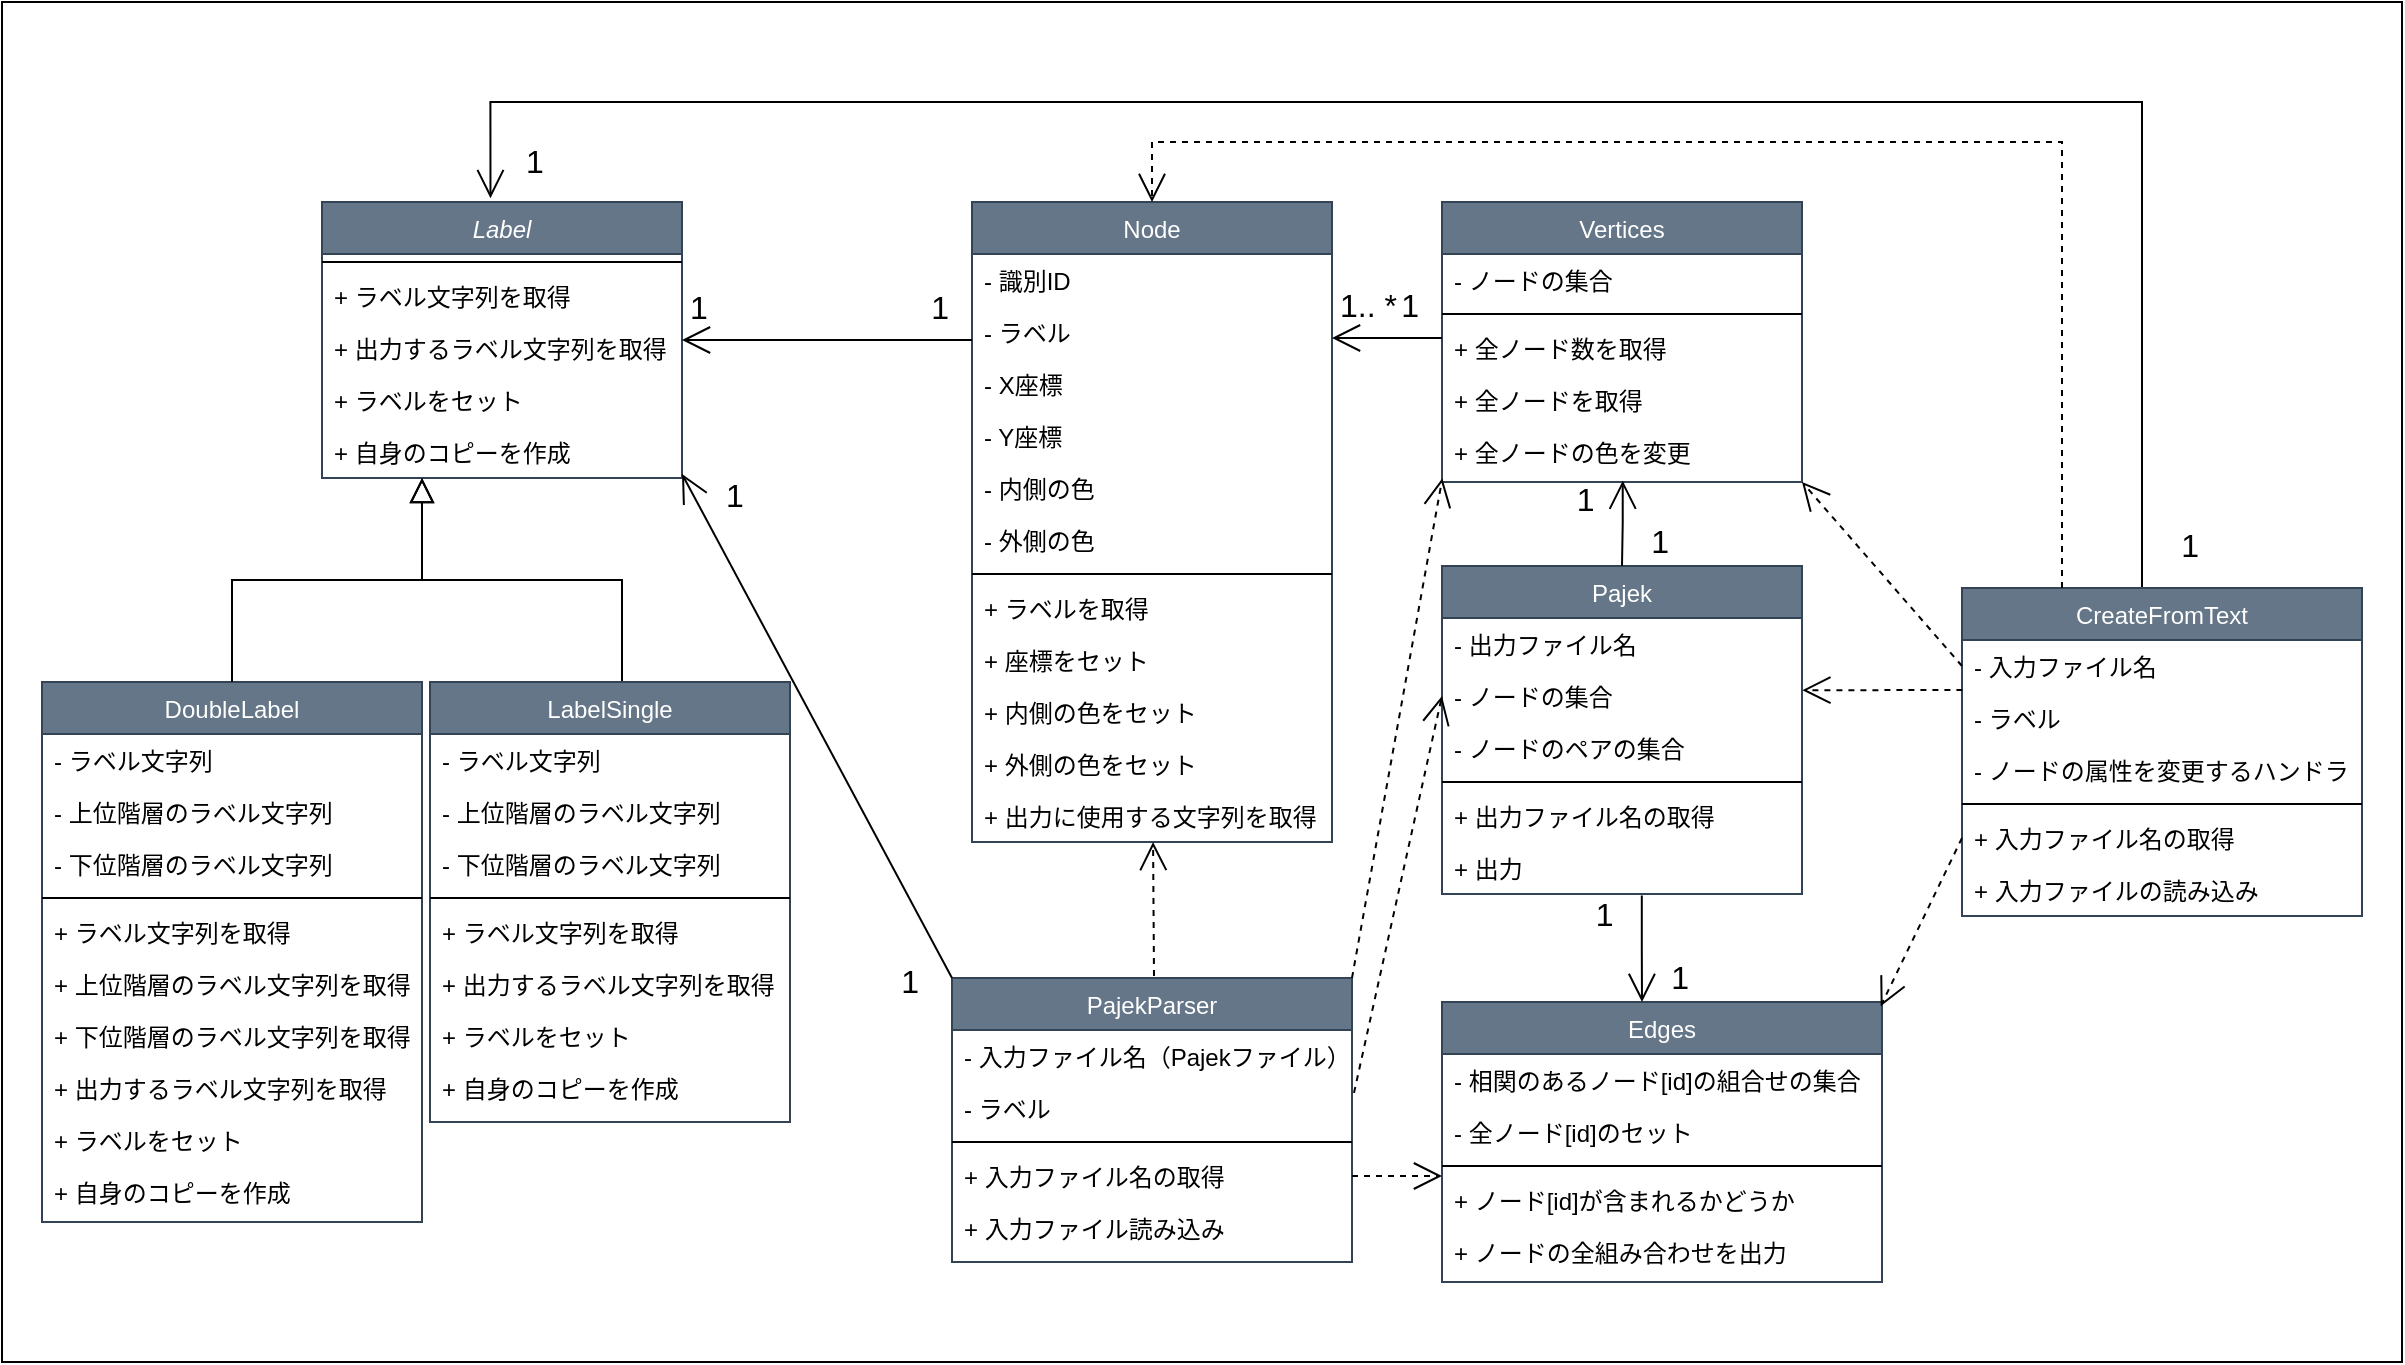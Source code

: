 <mxfile version="14.2.4" type="device"><diagram id="C5RBs43oDa-KdzZeNtuy" name="Page-1"><mxGraphModel dx="1673" dy="867" grid="1" gridSize="10" guides="1" tooltips="1" connect="1" arrows="1" fold="1" page="1" pageScale="1" pageWidth="827" pageHeight="1169" math="0" shadow="0"><root><mxCell id="WIyWlLk6GJQsqaUBKTNV-0"/><mxCell id="WIyWlLk6GJQsqaUBKTNV-1" parent="WIyWlLk6GJQsqaUBKTNV-0"/><mxCell id="biRDAmwZl8AXVW2pVIGv-8" value="" style="rounded=0;whiteSpace=wrap;html=1;fontSize=16;" vertex="1" parent="WIyWlLk6GJQsqaUBKTNV-1"><mxGeometry x="60" y="20" width="1200" height="680" as="geometry"/></mxCell><mxCell id="zkfFHV4jXpPFQw0GAbJ--0" value="Label" style="swimlane;fontStyle=2;align=center;verticalAlign=top;childLayout=stackLayout;horizontal=1;startSize=26;horizontalStack=0;resizeParent=1;resizeLast=0;collapsible=1;marginBottom=0;rounded=0;shadow=0;strokeWidth=1;fillColor=#647687;strokeColor=#314354;fontColor=#ffffff;" parent="WIyWlLk6GJQsqaUBKTNV-1" vertex="1"><mxGeometry x="220" y="120" width="180" height="138" as="geometry"><mxRectangle x="220" y="120" width="160" height="26" as="alternateBounds"/></mxGeometry></mxCell><mxCell id="zkfFHV4jXpPFQw0GAbJ--4" value="" style="line;html=1;strokeWidth=1;align=left;verticalAlign=middle;spacingTop=-1;spacingLeft=3;spacingRight=3;rotatable=0;labelPosition=right;points=[];portConstraint=eastwest;" parent="zkfFHV4jXpPFQw0GAbJ--0" vertex="1"><mxGeometry y="26" width="180" height="8" as="geometry"/></mxCell><mxCell id="zkfFHV4jXpPFQw0GAbJ--5" value="+ ラベル文字列を取得" style="text;align=left;verticalAlign=top;spacingLeft=4;spacingRight=4;overflow=hidden;rotatable=0;points=[[0,0.5],[1,0.5]];portConstraint=eastwest;" parent="zkfFHV4jXpPFQw0GAbJ--0" vertex="1"><mxGeometry y="34" width="180" height="26" as="geometry"/></mxCell><mxCell id="7gwbcBif1Pqya8U7n2Mp-0" value="+ 出力するラベル文字列を取得" style="text;align=left;verticalAlign=top;spacingLeft=4;spacingRight=4;overflow=hidden;rotatable=0;points=[[0,0.5],[1,0.5]];portConstraint=eastwest;" parent="zkfFHV4jXpPFQw0GAbJ--0" vertex="1"><mxGeometry y="60" width="180" height="26" as="geometry"/></mxCell><mxCell id="7gwbcBif1Pqya8U7n2Mp-5" value="+ ラベルをセット" style="text;align=left;verticalAlign=top;spacingLeft=4;spacingRight=4;overflow=hidden;rotatable=0;points=[[0,0.5],[1,0.5]];portConstraint=eastwest;" parent="zkfFHV4jXpPFQw0GAbJ--0" vertex="1"><mxGeometry y="86" width="180" height="26" as="geometry"/></mxCell><mxCell id="7gwbcBif1Pqya8U7n2Mp-6" value="+ 自身のコピーを作成" style="text;align=left;verticalAlign=top;spacingLeft=4;spacingRight=4;overflow=hidden;rotatable=0;points=[[0,0.5],[1,0.5]];portConstraint=eastwest;" parent="zkfFHV4jXpPFQw0GAbJ--0" vertex="1"><mxGeometry y="112" width="180" height="26" as="geometry"/></mxCell><mxCell id="zkfFHV4jXpPFQw0GAbJ--6" value="DoubleLabel" style="swimlane;fontStyle=0;align=center;verticalAlign=top;childLayout=stackLayout;horizontal=1;startSize=26;horizontalStack=0;resizeParent=1;resizeLast=0;collapsible=1;marginBottom=0;rounded=0;shadow=0;strokeWidth=1;fillColor=#647687;strokeColor=#314354;fontColor=#ffffff;" parent="WIyWlLk6GJQsqaUBKTNV-1" vertex="1"><mxGeometry x="80" y="360" width="190" height="270" as="geometry"><mxRectangle x="130" y="380" width="160" height="26" as="alternateBounds"/></mxGeometry></mxCell><mxCell id="zkfFHV4jXpPFQw0GAbJ--7" value="- ラベル文字列" style="text;align=left;verticalAlign=top;spacingLeft=4;spacingRight=4;overflow=hidden;rotatable=0;points=[[0,0.5],[1,0.5]];portConstraint=eastwest;" parent="zkfFHV4jXpPFQw0GAbJ--6" vertex="1"><mxGeometry y="26" width="190" height="26" as="geometry"/></mxCell><mxCell id="zkfFHV4jXpPFQw0GAbJ--8" value="- 上位階層のラベル文字列" style="text;align=left;verticalAlign=top;spacingLeft=4;spacingRight=4;overflow=hidden;rotatable=0;points=[[0,0.5],[1,0.5]];portConstraint=eastwest;rounded=0;shadow=0;html=0;" parent="zkfFHV4jXpPFQw0GAbJ--6" vertex="1"><mxGeometry y="52" width="190" height="26" as="geometry"/></mxCell><mxCell id="7gwbcBif1Pqya8U7n2Mp-7" value="- 下位階層のラベル文字列" style="text;align=left;verticalAlign=top;spacingLeft=4;spacingRight=4;overflow=hidden;rotatable=0;points=[[0,0.5],[1,0.5]];portConstraint=eastwest;rounded=0;shadow=0;html=0;" parent="zkfFHV4jXpPFQw0GAbJ--6" vertex="1"><mxGeometry y="78" width="190" height="26" as="geometry"/></mxCell><mxCell id="zkfFHV4jXpPFQw0GAbJ--9" value="" style="line;html=1;strokeWidth=1;align=left;verticalAlign=middle;spacingTop=-1;spacingLeft=3;spacingRight=3;rotatable=0;labelPosition=right;points=[];portConstraint=eastwest;" parent="zkfFHV4jXpPFQw0GAbJ--6" vertex="1"><mxGeometry y="104" width="190" height="8" as="geometry"/></mxCell><mxCell id="7gwbcBif1Pqya8U7n2Mp-18" value="+ ラベル文字列を取得" style="text;align=left;verticalAlign=top;spacingLeft=4;spacingRight=4;overflow=hidden;rotatable=0;points=[[0,0.5],[1,0.5]];portConstraint=eastwest;" parent="zkfFHV4jXpPFQw0GAbJ--6" vertex="1"><mxGeometry y="112" width="190" height="26" as="geometry"/></mxCell><mxCell id="zkfFHV4jXpPFQw0GAbJ--11" value="+ 上位階層のラベル文字列を取得" style="text;align=left;verticalAlign=top;spacingLeft=4;spacingRight=4;overflow=hidden;rotatable=0;points=[[0,0.5],[1,0.5]];portConstraint=eastwest;" parent="zkfFHV4jXpPFQw0GAbJ--6" vertex="1"><mxGeometry y="138" width="190" height="26" as="geometry"/></mxCell><mxCell id="7gwbcBif1Pqya8U7n2Mp-8" value="+ 下位階層のラベル文字列を取得" style="text;align=left;verticalAlign=top;spacingLeft=4;spacingRight=4;overflow=hidden;rotatable=0;points=[[0,0.5],[1,0.5]];portConstraint=eastwest;" parent="zkfFHV4jXpPFQw0GAbJ--6" vertex="1"><mxGeometry y="164" width="190" height="26" as="geometry"/></mxCell><mxCell id="7gwbcBif1Pqya8U7n2Mp-17" value="+ 出力するラベル文字列を取得" style="text;align=left;verticalAlign=top;spacingLeft=4;spacingRight=4;overflow=hidden;rotatable=0;points=[[0,0.5],[1,0.5]];portConstraint=eastwest;" parent="zkfFHV4jXpPFQw0GAbJ--6" vertex="1"><mxGeometry y="190" width="190" height="26" as="geometry"/></mxCell><mxCell id="7gwbcBif1Pqya8U7n2Mp-19" value="+ ラベルをセット" style="text;align=left;verticalAlign=top;spacingLeft=4;spacingRight=4;overflow=hidden;rotatable=0;points=[[0,0.5],[1,0.5]];portConstraint=eastwest;" parent="zkfFHV4jXpPFQw0GAbJ--6" vertex="1"><mxGeometry y="216" width="190" height="26" as="geometry"/></mxCell><mxCell id="7gwbcBif1Pqya8U7n2Mp-20" value="+ 自身のコピーを作成" style="text;align=left;verticalAlign=top;spacingLeft=4;spacingRight=4;overflow=hidden;rotatable=0;points=[[0,0.5],[1,0.5]];portConstraint=eastwest;" parent="zkfFHV4jXpPFQw0GAbJ--6" vertex="1"><mxGeometry y="242" width="190" height="26" as="geometry"/></mxCell><mxCell id="zkfFHV4jXpPFQw0GAbJ--12" value="" style="endArrow=block;endSize=10;endFill=0;shadow=0;strokeWidth=1;rounded=0;edgeStyle=elbowEdgeStyle;elbow=vertical;" parent="WIyWlLk6GJQsqaUBKTNV-1" source="zkfFHV4jXpPFQw0GAbJ--6" edge="1"><mxGeometry width="160" relative="1" as="geometry"><mxPoint x="160" y="203" as="sourcePoint"/><mxPoint x="270" y="258" as="targetPoint"/></mxGeometry></mxCell><mxCell id="zkfFHV4jXpPFQw0GAbJ--16" value="" style="endArrow=block;endSize=10;endFill=0;shadow=0;strokeWidth=1;rounded=0;edgeStyle=elbowEdgeStyle;elbow=vertical;" parent="WIyWlLk6GJQsqaUBKTNV-1" edge="1"><mxGeometry width="160" relative="1" as="geometry"><mxPoint x="370" y="360" as="sourcePoint"/><mxPoint x="270" y="258" as="targetPoint"/></mxGeometry></mxCell><mxCell id="zkfFHV4jXpPFQw0GAbJ--17" value="Node" style="swimlane;fontStyle=0;align=center;verticalAlign=top;childLayout=stackLayout;horizontal=1;startSize=26;horizontalStack=0;resizeParent=1;resizeLast=0;collapsible=1;marginBottom=0;rounded=0;shadow=0;strokeWidth=1;fillColor=#647687;strokeColor=#314354;fontColor=#ffffff;" parent="WIyWlLk6GJQsqaUBKTNV-1" vertex="1"><mxGeometry x="545" y="120" width="180" height="320" as="geometry"><mxRectangle x="550" y="140" width="160" height="26" as="alternateBounds"/></mxGeometry></mxCell><mxCell id="zkfFHV4jXpPFQw0GAbJ--18" value="- 識別ID" style="text;align=left;verticalAlign=top;spacingLeft=4;spacingRight=4;overflow=hidden;rotatable=0;points=[[0,0.5],[1,0.5]];portConstraint=eastwest;" parent="zkfFHV4jXpPFQw0GAbJ--17" vertex="1"><mxGeometry y="26" width="180" height="26" as="geometry"/></mxCell><mxCell id="zkfFHV4jXpPFQw0GAbJ--19" value="- ラベル" style="text;align=left;verticalAlign=top;spacingLeft=4;spacingRight=4;overflow=hidden;rotatable=0;points=[[0,0.5],[1,0.5]];portConstraint=eastwest;rounded=0;shadow=0;html=0;" parent="zkfFHV4jXpPFQw0GAbJ--17" vertex="1"><mxGeometry y="52" width="180" height="26" as="geometry"/></mxCell><mxCell id="zkfFHV4jXpPFQw0GAbJ--20" value="- X座標" style="text;align=left;verticalAlign=top;spacingLeft=4;spacingRight=4;overflow=hidden;rotatable=0;points=[[0,0.5],[1,0.5]];portConstraint=eastwest;rounded=0;shadow=0;html=0;" parent="zkfFHV4jXpPFQw0GAbJ--17" vertex="1"><mxGeometry y="78" width="180" height="26" as="geometry"/></mxCell><mxCell id="zkfFHV4jXpPFQw0GAbJ--21" value="- Y座標" style="text;align=left;verticalAlign=top;spacingLeft=4;spacingRight=4;overflow=hidden;rotatable=0;points=[[0,0.5],[1,0.5]];portConstraint=eastwest;rounded=0;shadow=0;html=0;" parent="zkfFHV4jXpPFQw0GAbJ--17" vertex="1"><mxGeometry y="104" width="180" height="26" as="geometry"/></mxCell><mxCell id="zkfFHV4jXpPFQw0GAbJ--22" value="- 内側の色" style="text;align=left;verticalAlign=top;spacingLeft=4;spacingRight=4;overflow=hidden;rotatable=0;points=[[0,0.5],[1,0.5]];portConstraint=eastwest;rounded=0;shadow=0;html=0;" parent="zkfFHV4jXpPFQw0GAbJ--17" vertex="1"><mxGeometry y="130" width="180" height="26" as="geometry"/></mxCell><mxCell id="zkfFHV4jXpPFQw0GAbJ--24" value="- 外側の色" style="text;align=left;verticalAlign=top;spacingLeft=4;spacingRight=4;overflow=hidden;rotatable=0;points=[[0,0.5],[1,0.5]];portConstraint=eastwest;" parent="zkfFHV4jXpPFQw0GAbJ--17" vertex="1"><mxGeometry y="156" width="180" height="26" as="geometry"/></mxCell><mxCell id="zkfFHV4jXpPFQw0GAbJ--23" value="" style="line;html=1;strokeWidth=1;align=left;verticalAlign=middle;spacingTop=-1;spacingLeft=3;spacingRight=3;rotatable=0;labelPosition=right;points=[];portConstraint=eastwest;" parent="zkfFHV4jXpPFQw0GAbJ--17" vertex="1"><mxGeometry y="182" width="180" height="8" as="geometry"/></mxCell><mxCell id="7gwbcBif1Pqya8U7n2Mp-33" value="+ ラベルを取得" style="text;align=left;verticalAlign=top;spacingLeft=4;spacingRight=4;overflow=hidden;rotatable=0;points=[[0,0.5],[1,0.5]];portConstraint=eastwest;rounded=0;shadow=0;html=0;" parent="zkfFHV4jXpPFQw0GAbJ--17" vertex="1"><mxGeometry y="190" width="180" height="26" as="geometry"/></mxCell><mxCell id="zkfFHV4jXpPFQw0GAbJ--25" value="+ 座標をセット" style="text;align=left;verticalAlign=top;spacingLeft=4;spacingRight=4;overflow=hidden;rotatable=0;points=[[0,0.5],[1,0.5]];portConstraint=eastwest;" parent="zkfFHV4jXpPFQw0GAbJ--17" vertex="1"><mxGeometry y="216" width="180" height="26" as="geometry"/></mxCell><mxCell id="7gwbcBif1Pqya8U7n2Mp-34" value="+ 内側の色をセット" style="text;align=left;verticalAlign=top;spacingLeft=4;spacingRight=4;overflow=hidden;rotatable=0;points=[[0,0.5],[1,0.5]];portConstraint=eastwest;" parent="zkfFHV4jXpPFQw0GAbJ--17" vertex="1"><mxGeometry y="242" width="180" height="26" as="geometry"/></mxCell><mxCell id="7gwbcBif1Pqya8U7n2Mp-36" value="+ 外側の色をセット" style="text;align=left;verticalAlign=top;spacingLeft=4;spacingRight=4;overflow=hidden;rotatable=0;points=[[0,0.5],[1,0.5]];portConstraint=eastwest;" parent="zkfFHV4jXpPFQw0GAbJ--17" vertex="1"><mxGeometry y="268" width="180" height="26" as="geometry"/></mxCell><mxCell id="7gwbcBif1Pqya8U7n2Mp-37" value="+ 出力に使用する文字列を取得" style="text;align=left;verticalAlign=top;spacingLeft=4;spacingRight=4;overflow=hidden;rotatable=0;points=[[0,0.5],[1,0.5]];portConstraint=eastwest;" parent="zkfFHV4jXpPFQw0GAbJ--17" vertex="1"><mxGeometry y="294" width="180" height="26" as="geometry"/></mxCell><mxCell id="zkfFHV4jXpPFQw0GAbJ--26" value="" style="endArrow=none;shadow=0;strokeWidth=1;rounded=0;endFill=0;edgeStyle=elbowEdgeStyle;elbow=vertical;startArrow=open;startFill=0;endSize=12;startSize=12;" parent="WIyWlLk6GJQsqaUBKTNV-1" source="zkfFHV4jXpPFQw0GAbJ--0" target="zkfFHV4jXpPFQw0GAbJ--17" edge="1"><mxGeometry x="0.5" y="41" relative="1" as="geometry"><mxPoint x="380" y="192" as="sourcePoint"/><mxPoint x="540" y="192" as="targetPoint"/><mxPoint x="-40" y="32" as="offset"/></mxGeometry></mxCell><mxCell id="zkfFHV4jXpPFQw0GAbJ--27" value="1" style="resizable=0;align=left;verticalAlign=bottom;labelBackgroundColor=none;fontSize=16;" parent="zkfFHV4jXpPFQw0GAbJ--26" connectable="0" vertex="1"><mxGeometry x="-1" relative="1" as="geometry"><mxPoint x="2" y="-6" as="offset"/></mxGeometry></mxCell><mxCell id="zkfFHV4jXpPFQw0GAbJ--28" value="1" style="resizable=0;align=right;verticalAlign=bottom;labelBackgroundColor=none;fontSize=16;" parent="zkfFHV4jXpPFQw0GAbJ--26" connectable="0" vertex="1"><mxGeometry x="1" relative="1" as="geometry"><mxPoint x="-10" y="-6" as="offset"/></mxGeometry></mxCell><mxCell id="7gwbcBif1Pqya8U7n2Mp-21" value="LabelSingle" style="swimlane;fontStyle=0;align=center;verticalAlign=top;childLayout=stackLayout;horizontal=1;startSize=26;horizontalStack=0;resizeParent=1;resizeLast=0;collapsible=1;marginBottom=0;rounded=0;shadow=0;strokeWidth=1;fillColor=#647687;strokeColor=#314354;fontColor=#ffffff;" parent="WIyWlLk6GJQsqaUBKTNV-1" vertex="1"><mxGeometry x="274" y="360" width="180" height="220" as="geometry"><mxRectangle x="130" y="380" width="160" height="26" as="alternateBounds"/></mxGeometry></mxCell><mxCell id="7gwbcBif1Pqya8U7n2Mp-22" value="- ラベル文字列" style="text;align=left;verticalAlign=top;spacingLeft=4;spacingRight=4;overflow=hidden;rotatable=0;points=[[0,0.5],[1,0.5]];portConstraint=eastwest;" parent="7gwbcBif1Pqya8U7n2Mp-21" vertex="1"><mxGeometry y="26" width="180" height="26" as="geometry"/></mxCell><mxCell id="7gwbcBif1Pqya8U7n2Mp-23" value="- 上位階層のラベル文字列" style="text;align=left;verticalAlign=top;spacingLeft=4;spacingRight=4;overflow=hidden;rotatable=0;points=[[0,0.5],[1,0.5]];portConstraint=eastwest;rounded=0;shadow=0;html=0;" parent="7gwbcBif1Pqya8U7n2Mp-21" vertex="1"><mxGeometry y="52" width="180" height="26" as="geometry"/></mxCell><mxCell id="7gwbcBif1Pqya8U7n2Mp-24" value="- 下位階層のラベル文字列" style="text;align=left;verticalAlign=top;spacingLeft=4;spacingRight=4;overflow=hidden;rotatable=0;points=[[0,0.5],[1,0.5]];portConstraint=eastwest;rounded=0;shadow=0;html=0;" parent="7gwbcBif1Pqya8U7n2Mp-21" vertex="1"><mxGeometry y="78" width="180" height="26" as="geometry"/></mxCell><mxCell id="7gwbcBif1Pqya8U7n2Mp-25" value="" style="line;html=1;strokeWidth=1;align=left;verticalAlign=middle;spacingTop=-1;spacingLeft=3;spacingRight=3;rotatable=0;labelPosition=right;points=[];portConstraint=eastwest;" parent="7gwbcBif1Pqya8U7n2Mp-21" vertex="1"><mxGeometry y="104" width="180" height="8" as="geometry"/></mxCell><mxCell id="7gwbcBif1Pqya8U7n2Mp-27" value="+ ラベル文字列を取得" style="text;align=left;verticalAlign=top;spacingLeft=4;spacingRight=4;overflow=hidden;rotatable=0;points=[[0,0.5],[1,0.5]];portConstraint=eastwest;" parent="7gwbcBif1Pqya8U7n2Mp-21" vertex="1"><mxGeometry y="112" width="180" height="26" as="geometry"/></mxCell><mxCell id="7gwbcBif1Pqya8U7n2Mp-30" value="+ 出力するラベル文字列を取得" style="text;align=left;verticalAlign=top;spacingLeft=4;spacingRight=4;overflow=hidden;rotatable=0;points=[[0,0.5],[1,0.5]];portConstraint=eastwest;" parent="7gwbcBif1Pqya8U7n2Mp-21" vertex="1"><mxGeometry y="138" width="180" height="26" as="geometry"/></mxCell><mxCell id="7gwbcBif1Pqya8U7n2Mp-31" value="+ ラベルをセット" style="text;align=left;verticalAlign=top;spacingLeft=4;spacingRight=4;overflow=hidden;rotatable=0;points=[[0,0.5],[1,0.5]];portConstraint=eastwest;" parent="7gwbcBif1Pqya8U7n2Mp-21" vertex="1"><mxGeometry y="164" width="180" height="26" as="geometry"/></mxCell><mxCell id="7gwbcBif1Pqya8U7n2Mp-32" value="+ 自身のコピーを作成" style="text;align=left;verticalAlign=top;spacingLeft=4;spacingRight=4;overflow=hidden;rotatable=0;points=[[0,0.5],[1,0.5]];portConstraint=eastwest;" parent="7gwbcBif1Pqya8U7n2Mp-21" vertex="1"><mxGeometry y="190" width="180" height="26" as="geometry"/></mxCell><mxCell id="7gwbcBif1Pqya8U7n2Mp-38" value="Vertices" style="swimlane;fontStyle=0;align=center;verticalAlign=top;childLayout=stackLayout;horizontal=1;startSize=26;horizontalStack=0;resizeParent=1;resizeLast=0;collapsible=1;marginBottom=0;rounded=0;shadow=0;strokeWidth=1;fillColor=#647687;strokeColor=#314354;fontColor=#ffffff;" parent="WIyWlLk6GJQsqaUBKTNV-1" vertex="1"><mxGeometry x="780" y="120" width="180" height="140" as="geometry"><mxRectangle x="130" y="380" width="160" height="26" as="alternateBounds"/></mxGeometry></mxCell><mxCell id="7gwbcBif1Pqya8U7n2Mp-39" value="- ノードの集合" style="text;align=left;verticalAlign=top;spacingLeft=4;spacingRight=4;overflow=hidden;rotatable=0;points=[[0,0.5],[1,0.5]];portConstraint=eastwest;" parent="7gwbcBif1Pqya8U7n2Mp-38" vertex="1"><mxGeometry y="26" width="180" height="26" as="geometry"/></mxCell><mxCell id="7gwbcBif1Pqya8U7n2Mp-42" value="" style="line;html=1;strokeWidth=1;align=left;verticalAlign=middle;spacingTop=-1;spacingLeft=3;spacingRight=3;rotatable=0;labelPosition=right;points=[];portConstraint=eastwest;" parent="7gwbcBif1Pqya8U7n2Mp-38" vertex="1"><mxGeometry y="52" width="180" height="8" as="geometry"/></mxCell><mxCell id="7gwbcBif1Pqya8U7n2Mp-44" value="+ 全ノード数を取得" style="text;align=left;verticalAlign=top;spacingLeft=4;spacingRight=4;overflow=hidden;rotatable=0;points=[[0,0.5],[1,0.5]];portConstraint=eastwest;" parent="7gwbcBif1Pqya8U7n2Mp-38" vertex="1"><mxGeometry y="60" width="180" height="26" as="geometry"/></mxCell><mxCell id="7gwbcBif1Pqya8U7n2Mp-45" value="+ 全ノードを取得" style="text;align=left;verticalAlign=top;spacingLeft=4;spacingRight=4;overflow=hidden;rotatable=0;points=[[0,0.5],[1,0.5]];portConstraint=eastwest;" parent="7gwbcBif1Pqya8U7n2Mp-38" vertex="1"><mxGeometry y="86" width="180" height="26" as="geometry"/></mxCell><mxCell id="7gwbcBif1Pqya8U7n2Mp-46" value="+ 全ノードの色を変更" style="text;align=left;verticalAlign=top;spacingLeft=4;spacingRight=4;overflow=hidden;rotatable=0;points=[[0,0.5],[1,0.5]];portConstraint=eastwest;" parent="7gwbcBif1Pqya8U7n2Mp-38" vertex="1"><mxGeometry y="112" width="180" height="28" as="geometry"/></mxCell><mxCell id="7gwbcBif1Pqya8U7n2Mp-48" value="" style="endArrow=none;shadow=0;strokeWidth=1;rounded=0;endFill=0;edgeStyle=elbowEdgeStyle;elbow=vertical;startArrow=open;startFill=0;endSize=12;startSize=12;" parent="WIyWlLk6GJQsqaUBKTNV-1" source="zkfFHV4jXpPFQw0GAbJ--19" edge="1"><mxGeometry x="0.5" y="41" relative="1" as="geometry"><mxPoint x="680.0" y="188.408" as="sourcePoint"/><mxPoint x="780" y="188" as="targetPoint"/><mxPoint x="-40" y="32" as="offset"/></mxGeometry></mxCell><mxCell id="7gwbcBif1Pqya8U7n2Mp-49" value="1.. *" style="resizable=0;align=left;verticalAlign=bottom;labelBackgroundColor=none;fontSize=16;" parent="7gwbcBif1Pqya8U7n2Mp-48" connectable="0" vertex="1"><mxGeometry x="-1" relative="1" as="geometry"><mxPoint x="2" y="-6" as="offset"/></mxGeometry></mxCell><mxCell id="7gwbcBif1Pqya8U7n2Mp-50" value="1" style="resizable=0;align=right;verticalAlign=bottom;labelBackgroundColor=none;fontSize=16;" parent="7gwbcBif1Pqya8U7n2Mp-48" connectable="0" vertex="1"><mxGeometry x="1" relative="1" as="geometry"><mxPoint x="-10" y="-6" as="offset"/></mxGeometry></mxCell><mxCell id="7gwbcBif1Pqya8U7n2Mp-51" value="Edges" style="swimlane;fontStyle=0;align=center;verticalAlign=top;childLayout=stackLayout;horizontal=1;startSize=26;horizontalStack=0;resizeParent=1;resizeLast=0;collapsible=1;marginBottom=0;rounded=0;shadow=0;strokeWidth=1;fillColor=#647687;strokeColor=#314354;fontColor=#ffffff;" parent="WIyWlLk6GJQsqaUBKTNV-1" vertex="1"><mxGeometry x="780" y="520" width="220" height="140" as="geometry"><mxRectangle x="130" y="380" width="160" height="26" as="alternateBounds"/></mxGeometry></mxCell><mxCell id="7gwbcBif1Pqya8U7n2Mp-52" value="- 相関のあるノード[id]の組合せの集合" style="text;align=left;verticalAlign=top;spacingLeft=4;spacingRight=4;overflow=hidden;rotatable=0;points=[[0,0.5],[1,0.5]];portConstraint=eastwest;" parent="7gwbcBif1Pqya8U7n2Mp-51" vertex="1"><mxGeometry y="26" width="220" height="26" as="geometry"/></mxCell><mxCell id="7gwbcBif1Pqya8U7n2Mp-54" value="- 全ノード[id]のセット" style="text;align=left;verticalAlign=top;spacingLeft=4;spacingRight=4;overflow=hidden;rotatable=0;points=[[0,0.5],[1,0.5]];portConstraint=eastwest;rounded=0;shadow=0;html=0;" parent="7gwbcBif1Pqya8U7n2Mp-51" vertex="1"><mxGeometry y="52" width="220" height="26" as="geometry"/></mxCell><mxCell id="7gwbcBif1Pqya8U7n2Mp-55" value="" style="line;html=1;strokeWidth=1;align=left;verticalAlign=middle;spacingTop=-1;spacingLeft=3;spacingRight=3;rotatable=0;labelPosition=right;points=[];portConstraint=eastwest;" parent="7gwbcBif1Pqya8U7n2Mp-51" vertex="1"><mxGeometry y="78" width="220" height="8" as="geometry"/></mxCell><mxCell id="7gwbcBif1Pqya8U7n2Mp-58" value="+ ノード[id]が含まれるかどうか" style="text;align=left;verticalAlign=top;spacingLeft=4;spacingRight=4;overflow=hidden;rotatable=0;points=[[0,0.5],[1,0.5]];portConstraint=eastwest;" parent="7gwbcBif1Pqya8U7n2Mp-51" vertex="1"><mxGeometry y="86" width="220" height="26" as="geometry"/></mxCell><mxCell id="7gwbcBif1Pqya8U7n2Mp-57" value="+ ノードの全組み合わせを出力" style="text;align=left;verticalAlign=top;spacingLeft=4;spacingRight=4;overflow=hidden;rotatable=0;points=[[0,0.5],[1,0.5]];portConstraint=eastwest;" parent="7gwbcBif1Pqya8U7n2Mp-51" vertex="1"><mxGeometry y="112" width="220" height="26" as="geometry"/></mxCell><mxCell id="7gwbcBif1Pqya8U7n2Mp-61" value="Pajek" style="swimlane;fontStyle=0;align=center;verticalAlign=top;childLayout=stackLayout;horizontal=1;startSize=26;horizontalStack=0;resizeParent=1;resizeLast=0;collapsible=1;marginBottom=0;rounded=0;shadow=0;strokeWidth=1;fillColor=#647687;strokeColor=#314354;fontColor=#ffffff;" parent="WIyWlLk6GJQsqaUBKTNV-1" vertex="1"><mxGeometry x="780" y="302" width="180" height="164" as="geometry"><mxRectangle x="130" y="380" width="160" height="26" as="alternateBounds"/></mxGeometry></mxCell><mxCell id="7gwbcBif1Pqya8U7n2Mp-62" value="- 出力ファイル名" style="text;align=left;verticalAlign=top;spacingLeft=4;spacingRight=4;overflow=hidden;rotatable=0;points=[[0,0.5],[1,0.5]];portConstraint=eastwest;" parent="7gwbcBif1Pqya8U7n2Mp-61" vertex="1"><mxGeometry y="26" width="180" height="26" as="geometry"/></mxCell><mxCell id="7gwbcBif1Pqya8U7n2Mp-63" value="- ノードの集合" style="text;align=left;verticalAlign=top;spacingLeft=4;spacingRight=4;overflow=hidden;rotatable=0;points=[[0,0.5],[1,0.5]];portConstraint=eastwest;rounded=0;shadow=0;html=0;" parent="7gwbcBif1Pqya8U7n2Mp-61" vertex="1"><mxGeometry y="52" width="180" height="26" as="geometry"/></mxCell><mxCell id="7gwbcBif1Pqya8U7n2Mp-68" value="- ノードのペアの集合" style="text;align=left;verticalAlign=top;spacingLeft=4;spacingRight=4;overflow=hidden;rotatable=0;points=[[0,0.5],[1,0.5]];portConstraint=eastwest;rounded=0;shadow=0;html=0;" parent="7gwbcBif1Pqya8U7n2Mp-61" vertex="1"><mxGeometry y="78" width="180" height="26" as="geometry"/></mxCell><mxCell id="7gwbcBif1Pqya8U7n2Mp-64" value="" style="line;html=1;strokeWidth=1;align=left;verticalAlign=middle;spacingTop=-1;spacingLeft=3;spacingRight=3;rotatable=0;labelPosition=right;points=[];portConstraint=eastwest;" parent="7gwbcBif1Pqya8U7n2Mp-61" vertex="1"><mxGeometry y="104" width="180" height="8" as="geometry"/></mxCell><mxCell id="7gwbcBif1Pqya8U7n2Mp-65" value="+ 出力ファイル名の取得" style="text;align=left;verticalAlign=top;spacingLeft=4;spacingRight=4;overflow=hidden;rotatable=0;points=[[0,0.5],[1,0.5]];portConstraint=eastwest;" parent="7gwbcBif1Pqya8U7n2Mp-61" vertex="1"><mxGeometry y="112" width="180" height="26" as="geometry"/></mxCell><mxCell id="7gwbcBif1Pqya8U7n2Mp-66" value="+ 出力" style="text;align=left;verticalAlign=top;spacingLeft=4;spacingRight=4;overflow=hidden;rotatable=0;points=[[0,0.5],[1,0.5]];portConstraint=eastwest;" parent="7gwbcBif1Pqya8U7n2Mp-61" vertex="1"><mxGeometry y="138" width="180" height="26" as="geometry"/></mxCell><mxCell id="7gwbcBif1Pqya8U7n2Mp-71" value="" style="endArrow=none;shadow=0;strokeWidth=1;rounded=0;endFill=0;edgeStyle=elbowEdgeStyle;elbow=vertical;startArrow=open;startFill=0;endSize=12;startSize=12;entryX=0.5;entryY=0;entryDx=0;entryDy=0;exitX=0.502;exitY=0.976;exitDx=0;exitDy=0;exitPerimeter=0;" parent="WIyWlLk6GJQsqaUBKTNV-1" source="7gwbcBif1Pqya8U7n2Mp-46" target="7gwbcBif1Pqya8U7n2Mp-61" edge="1"><mxGeometry x="0.5" y="41" relative="1" as="geometry"><mxPoint x="827.0" y="290.408" as="sourcePoint"/><mxPoint x="927" y="290" as="targetPoint"/><mxPoint x="-40" y="32" as="offset"/></mxGeometry></mxCell><mxCell id="7gwbcBif1Pqya8U7n2Mp-72" value="1" style="resizable=0;align=left;verticalAlign=bottom;labelBackgroundColor=none;fontSize=16;" parent="7gwbcBif1Pqya8U7n2Mp-71" connectable="0" vertex="1"><mxGeometry x="-1" relative="1" as="geometry"><mxPoint x="-25.04" y="19.83" as="offset"/></mxGeometry></mxCell><mxCell id="7gwbcBif1Pqya8U7n2Mp-73" value="1" style="resizable=0;align=right;verticalAlign=bottom;labelBackgroundColor=none;fontSize=16;" parent="7gwbcBif1Pqya8U7n2Mp-71" connectable="0" vertex="1"><mxGeometry x="1" relative="1" as="geometry"><mxPoint x="25" y="-1.99" as="offset"/></mxGeometry></mxCell><mxCell id="7gwbcBif1Pqya8U7n2Mp-77" value="" style="endArrow=open;shadow=0;strokeWidth=1;rounded=0;endFill=0;edgeStyle=elbowEdgeStyle;elbow=vertical;startArrow=none;startFill=0;endSize=12;startSize=12;entryX=0.5;entryY=0;entryDx=0;entryDy=0;exitX=0.555;exitY=1.028;exitDx=0;exitDy=0;exitPerimeter=0;verticalAlign=middle;" parent="WIyWlLk6GJQsqaUBKTNV-1" source="7gwbcBif1Pqya8U7n2Mp-66" edge="1"><mxGeometry x="0.5" y="41" relative="1" as="geometry"><mxPoint x="880.36" y="477.328" as="sourcePoint"/><mxPoint x="880" y="520" as="targetPoint"/><mxPoint x="-40" y="32" as="offset"/></mxGeometry></mxCell><mxCell id="7gwbcBif1Pqya8U7n2Mp-78" value="1" style="resizable=0;align=left;verticalAlign=bottom;labelBackgroundColor=none;fontSize=16;" parent="7gwbcBif1Pqya8U7n2Mp-77" connectable="0" vertex="1"><mxGeometry x="-1" relative="1" as="geometry"><mxPoint x="-25.04" y="19.83" as="offset"/></mxGeometry></mxCell><mxCell id="7gwbcBif1Pqya8U7n2Mp-79" value="1" style="resizable=0;align=right;verticalAlign=bottom;labelBackgroundColor=none;fontSize=16;" parent="7gwbcBif1Pqya8U7n2Mp-77" connectable="0" vertex="1"><mxGeometry x="1" relative="1" as="geometry"><mxPoint x="25" y="-1.99" as="offset"/></mxGeometry></mxCell><mxCell id="7gwbcBif1Pqya8U7n2Mp-97" style="edgeStyle=none;rounded=0;orthogonalLoop=1;jettySize=auto;html=1;startArrow=none;startFill=0;startSize=12;endArrow=open;endFill=0;endSize=12;fontSize=16;entryX=0.503;entryY=1;entryDx=0;entryDy=0;entryPerimeter=0;dashed=1;" parent="WIyWlLk6GJQsqaUBKTNV-1" edge="1" target="7gwbcBif1Pqya8U7n2Mp-37"><mxGeometry relative="1" as="geometry"><mxPoint x="636" y="507" as="sourcePoint"/><mxPoint x="630.52" y="466.624" as="targetPoint"/></mxGeometry></mxCell><mxCell id="7gwbcBif1Pqya8U7n2Mp-80" value="PajekParser" style="swimlane;fontStyle=0;align=center;verticalAlign=top;childLayout=stackLayout;horizontal=1;startSize=26;horizontalStack=0;resizeParent=1;resizeLast=0;collapsible=1;marginBottom=0;rounded=0;shadow=0;strokeWidth=1;swimlaneFillColor=#ffffff;fillColor=#647687;strokeColor=#314354;fontColor=#ffffff;" parent="WIyWlLk6GJQsqaUBKTNV-1" vertex="1"><mxGeometry x="535" y="508" width="200" height="142" as="geometry"><mxRectangle x="130" y="380" width="160" height="26" as="alternateBounds"/></mxGeometry></mxCell><mxCell id="7gwbcBif1Pqya8U7n2Mp-81" value="- 入力ファイル名（Pajekファイル）" style="text;align=left;verticalAlign=top;spacingLeft=4;spacingRight=4;overflow=hidden;rotatable=0;points=[[0,0.5],[1,0.5]];portConstraint=eastwest;" parent="7gwbcBif1Pqya8U7n2Mp-80" vertex="1"><mxGeometry y="26" width="200" height="26" as="geometry"/></mxCell><mxCell id="7gwbcBif1Pqya8U7n2Mp-82" value="- ラベル" style="text;align=left;verticalAlign=top;spacingLeft=4;spacingRight=4;overflow=hidden;rotatable=0;points=[[0,0.5],[1,0.5]];portConstraint=eastwest;rounded=0;shadow=0;html=0;" parent="7gwbcBif1Pqya8U7n2Mp-80" vertex="1"><mxGeometry y="52" width="200" height="26" as="geometry"/></mxCell><mxCell id="7gwbcBif1Pqya8U7n2Mp-84" value="" style="line;html=1;strokeWidth=1;align=left;verticalAlign=middle;spacingTop=-1;spacingLeft=3;spacingRight=3;rotatable=0;labelPosition=right;points=[];portConstraint=eastwest;" parent="7gwbcBif1Pqya8U7n2Mp-80" vertex="1"><mxGeometry y="78" width="200" height="8" as="geometry"/></mxCell><mxCell id="7gwbcBif1Pqya8U7n2Mp-85" value="+ 入力ファイル名の取得" style="text;align=left;verticalAlign=top;spacingLeft=4;spacingRight=4;overflow=hidden;rotatable=0;points=[[0,0.5],[1,0.5]];portConstraint=eastwest;" parent="7gwbcBif1Pqya8U7n2Mp-80" vertex="1"><mxGeometry y="86" width="200" height="26" as="geometry"/></mxCell><mxCell id="7gwbcBif1Pqya8U7n2Mp-86" value="+ 入力ファイル読み込み" style="text;align=left;verticalAlign=top;spacingLeft=4;spacingRight=4;overflow=hidden;rotatable=0;points=[[0,0.5],[1,0.5]];portConstraint=eastwest;" parent="7gwbcBif1Pqya8U7n2Mp-80" vertex="1"><mxGeometry y="112" width="200" height="26" as="geometry"/></mxCell><mxCell id="7gwbcBif1Pqya8U7n2Mp-87" value="" style="endArrow=none;shadow=0;strokeWidth=1;rounded=0;endFill=0;elbow=vertical;startArrow=open;startFill=0;endSize=12;startSize=12;entryX=0;entryY=0;entryDx=0;entryDy=0;" parent="WIyWlLk6GJQsqaUBKTNV-1" target="7gwbcBif1Pqya8U7n2Mp-80" edge="1"><mxGeometry x="0.5" y="41" relative="1" as="geometry"><mxPoint x="400" y="256" as="sourcePoint"/><mxPoint x="555" y="199" as="targetPoint"/><mxPoint x="-40" y="32" as="offset"/></mxGeometry></mxCell><mxCell id="7gwbcBif1Pqya8U7n2Mp-88" value="1" style="resizable=0;align=left;verticalAlign=bottom;labelBackgroundColor=none;fontSize=16;" parent="7gwbcBif1Pqya8U7n2Mp-87" connectable="0" vertex="1"><mxGeometry x="-1" relative="1" as="geometry"><mxPoint x="20" y="21" as="offset"/></mxGeometry></mxCell><mxCell id="7gwbcBif1Pqya8U7n2Mp-89" value="1" style="resizable=0;align=right;verticalAlign=bottom;labelBackgroundColor=none;fontSize=16;" parent="7gwbcBif1Pqya8U7n2Mp-87" connectable="0" vertex="1"><mxGeometry x="1" relative="1" as="geometry"><mxPoint x="-15" y="12" as="offset"/></mxGeometry></mxCell><mxCell id="7gwbcBif1Pqya8U7n2Mp-101" style="edgeStyle=orthogonalEdgeStyle;rounded=0;orthogonalLoop=1;jettySize=auto;html=1;entryX=0.468;entryY=-0.014;entryDx=0;entryDy=0;entryPerimeter=0;startArrow=none;startFill=0;startSize=12;endArrow=open;endFill=0;endSize=12;fontSize=16;" parent="WIyWlLk6GJQsqaUBKTNV-1" source="7gwbcBif1Pqya8U7n2Mp-90" target="zkfFHV4jXpPFQw0GAbJ--0" edge="1"><mxGeometry relative="1" as="geometry"><Array as="points"><mxPoint x="1130" y="70"/><mxPoint x="304" y="70"/></Array></mxGeometry></mxCell><mxCell id="7gwbcBif1Pqya8U7n2Mp-90" value="CreateFromText" style="swimlane;fontStyle=0;align=center;verticalAlign=top;childLayout=stackLayout;horizontal=1;startSize=26;horizontalStack=0;resizeParent=1;resizeLast=0;collapsible=1;marginBottom=0;rounded=0;shadow=0;strokeWidth=1;fillColor=#647687;strokeColor=#314354;fontColor=#ffffff;" parent="WIyWlLk6GJQsqaUBKTNV-1" vertex="1"><mxGeometry x="1040" y="313" width="200" height="164" as="geometry"><mxRectangle x="130" y="380" width="160" height="26" as="alternateBounds"/></mxGeometry></mxCell><mxCell id="7gwbcBif1Pqya8U7n2Mp-91" value="- 入力ファイル名" style="text;align=left;verticalAlign=top;spacingLeft=4;spacingRight=4;overflow=hidden;rotatable=0;points=[[0,0.5],[1,0.5]];portConstraint=eastwest;" parent="7gwbcBif1Pqya8U7n2Mp-90" vertex="1"><mxGeometry y="26" width="200" height="26" as="geometry"/></mxCell><mxCell id="7gwbcBif1Pqya8U7n2Mp-92" value="- ラベル" style="text;align=left;verticalAlign=top;spacingLeft=4;spacingRight=4;overflow=hidden;rotatable=0;points=[[0,0.5],[1,0.5]];portConstraint=eastwest;rounded=0;shadow=0;html=0;" parent="7gwbcBif1Pqya8U7n2Mp-90" vertex="1"><mxGeometry y="52" width="200" height="26" as="geometry"/></mxCell><mxCell id="biRDAmwZl8AXVW2pVIGv-5" value="- ノードの属性を変更するハンドラ" style="text;align=left;verticalAlign=top;spacingLeft=4;spacingRight=4;overflow=hidden;rotatable=0;points=[[0,0.5],[1,0.5]];portConstraint=eastwest;rounded=0;shadow=0;html=0;" vertex="1" parent="7gwbcBif1Pqya8U7n2Mp-90"><mxGeometry y="78" width="200" height="26" as="geometry"/></mxCell><mxCell id="7gwbcBif1Pqya8U7n2Mp-93" value="" style="line;html=1;strokeWidth=1;align=left;verticalAlign=middle;spacingTop=-1;spacingLeft=3;spacingRight=3;rotatable=0;labelPosition=right;points=[];portConstraint=eastwest;" parent="7gwbcBif1Pqya8U7n2Mp-90" vertex="1"><mxGeometry y="104" width="200" height="8" as="geometry"/></mxCell><mxCell id="7gwbcBif1Pqya8U7n2Mp-94" value="+ 入力ファイル名の取得" style="text;align=left;verticalAlign=top;spacingLeft=4;spacingRight=4;overflow=hidden;rotatable=0;points=[[0,0.5],[1,0.5]];portConstraint=eastwest;" parent="7gwbcBif1Pqya8U7n2Mp-90" vertex="1"><mxGeometry y="112" width="200" height="26" as="geometry"/></mxCell><mxCell id="7gwbcBif1Pqya8U7n2Mp-95" value="+ 入力ファイルの読み込み" style="text;align=left;verticalAlign=top;spacingLeft=4;spacingRight=4;overflow=hidden;rotatable=0;points=[[0,0.5],[1,0.5]];portConstraint=eastwest;" parent="7gwbcBif1Pqya8U7n2Mp-90" vertex="1"><mxGeometry y="138" width="200" height="26" as="geometry"/></mxCell><mxCell id="7gwbcBif1Pqya8U7n2Mp-98" style="edgeStyle=none;rounded=0;orthogonalLoop=1;jettySize=auto;html=1;startArrow=none;startFill=0;startSize=12;endArrow=open;endFill=0;endSize=12;fontSize=16;dashed=1;exitX=1;exitY=0;exitDx=0;exitDy=0;entryX=0.001;entryY=0.934;entryDx=0;entryDy=0;entryPerimeter=0;" parent="WIyWlLk6GJQsqaUBKTNV-1" source="7gwbcBif1Pqya8U7n2Mp-80" target="7gwbcBif1Pqya8U7n2Mp-46" edge="1"><mxGeometry relative="1" as="geometry"><mxPoint x="680" y="508" as="sourcePoint"/><mxPoint x="780" y="240" as="targetPoint"/></mxGeometry></mxCell><mxCell id="7gwbcBif1Pqya8U7n2Mp-99" style="edgeStyle=none;rounded=0;orthogonalLoop=1;jettySize=auto;html=1;startArrow=none;startFill=0;startSize=12;endArrow=open;endFill=0;endSize=12;fontSize=16;dashed=1;exitX=1.005;exitY=0.209;exitDx=0;exitDy=0;entryX=0;entryY=0.5;entryDx=0;entryDy=0;exitPerimeter=0;" parent="WIyWlLk6GJQsqaUBKTNV-1" source="7gwbcBif1Pqya8U7n2Mp-82" target="7gwbcBif1Pqya8U7n2Mp-63" edge="1"><mxGeometry relative="1" as="geometry"><mxPoint x="735" y="518" as="sourcePoint"/><mxPoint x="790.18" y="268.152" as="targetPoint"/></mxGeometry></mxCell><mxCell id="7gwbcBif1Pqya8U7n2Mp-100" style="edgeStyle=none;rounded=0;orthogonalLoop=1;jettySize=auto;html=1;startArrow=none;startFill=0;startSize=12;endArrow=open;endFill=0;endSize=12;fontSize=16;dashed=1;exitX=1;exitY=0.5;exitDx=0;exitDy=0;" parent="WIyWlLk6GJQsqaUBKTNV-1" source="7gwbcBif1Pqya8U7n2Mp-85" edge="1"><mxGeometry relative="1" as="geometry"><mxPoint x="644" y="517" as="sourcePoint"/><mxPoint x="780" y="607" as="targetPoint"/></mxGeometry></mxCell><mxCell id="7gwbcBif1Pqya8U7n2Mp-102" value="1" style="resizable=0;align=left;verticalAlign=bottom;labelBackgroundColor=none;fontSize=16;" parent="WIyWlLk6GJQsqaUBKTNV-1" connectable="0" vertex="1"><mxGeometry x="320" y="110" as="geometry"/></mxCell><mxCell id="7gwbcBif1Pqya8U7n2Mp-103" value="1" style="resizable=0;align=right;verticalAlign=bottom;labelBackgroundColor=none;fontSize=16;" parent="WIyWlLk6GJQsqaUBKTNV-1" connectable="0" vertex="1"><mxGeometry x="1160" y="302.001" as="geometry"/></mxCell><mxCell id="biRDAmwZl8AXVW2pVIGv-0" style="edgeStyle=none;rounded=0;orthogonalLoop=1;jettySize=auto;html=1;startArrow=none;startFill=0;startSize=12;endArrow=open;endFill=0;endSize=12;fontSize=16;dashed=1;exitX=0;exitY=0.5;exitDx=0;exitDy=0;entryX=1;entryY=1;entryDx=0;entryDy=0;entryPerimeter=0;" edge="1" parent="WIyWlLk6GJQsqaUBKTNV-1" source="7gwbcBif1Pqya8U7n2Mp-91" target="7gwbcBif1Pqya8U7n2Mp-46"><mxGeometry relative="1" as="geometry"><mxPoint x="1040.48" y="322.19" as="sourcePoint"/><mxPoint x="958" y="260" as="targetPoint"/><Array as="points"/></mxGeometry></mxCell><mxCell id="biRDAmwZl8AXVW2pVIGv-1" style="edgeStyle=none;rounded=0;orthogonalLoop=1;jettySize=auto;html=1;startArrow=none;startFill=0;startSize=12;endArrow=open;endFill=0;endSize=12;fontSize=16;entryX=1.001;entryY=0.389;entryDx=0;entryDy=0;dashed=1;exitX=0.001;exitY=0.962;exitDx=0;exitDy=0;exitPerimeter=0;entryPerimeter=0;" edge="1" parent="WIyWlLk6GJQsqaUBKTNV-1" source="7gwbcBif1Pqya8U7n2Mp-91" target="7gwbcBif1Pqya8U7n2Mp-63"><mxGeometry relative="1" as="geometry"><mxPoint x="1040" y="519.0" as="sourcePoint"/><mxPoint x="960" y="360" as="targetPoint"/></mxGeometry></mxCell><mxCell id="biRDAmwZl8AXVW2pVIGv-2" style="edgeStyle=none;rounded=0;orthogonalLoop=1;jettySize=auto;html=1;startArrow=none;startFill=0;startSize=12;endArrow=open;endFill=0;endSize=12;fontSize=16;entryX=0.997;entryY=0.015;entryDx=0;entryDy=0;dashed=1;exitX=0;exitY=0.5;exitDx=0;exitDy=0;entryPerimeter=0;" edge="1" parent="WIyWlLk6GJQsqaUBKTNV-1" source="7gwbcBif1Pqya8U7n2Mp-94" target="7gwbcBif1Pqya8U7n2Mp-51"><mxGeometry relative="1" as="geometry"><mxPoint x="1050.18" y="374.012" as="sourcePoint"/><mxPoint x="970.18" y="374.114" as="targetPoint"/></mxGeometry></mxCell><mxCell id="biRDAmwZl8AXVW2pVIGv-7" style="edgeStyle=orthogonalEdgeStyle;rounded=0;orthogonalLoop=1;jettySize=auto;html=1;startArrow=none;startFill=0;startSize=12;endArrow=open;endFill=0;endSize=12;fontSize=16;dashed=1;exitX=0.25;exitY=0;exitDx=0;exitDy=0;entryX=0.5;entryY=0;entryDx=0;entryDy=0;" edge="1" parent="WIyWlLk6GJQsqaUBKTNV-1" source="7gwbcBif1Pqya8U7n2Mp-90" target="zkfFHV4jXpPFQw0GAbJ--17"><mxGeometry relative="1" as="geometry"><mxPoint x="1050" y="362" as="sourcePoint"/><mxPoint x="970" y="270" as="targetPoint"/></mxGeometry></mxCell></root></mxGraphModel></diagram></mxfile>